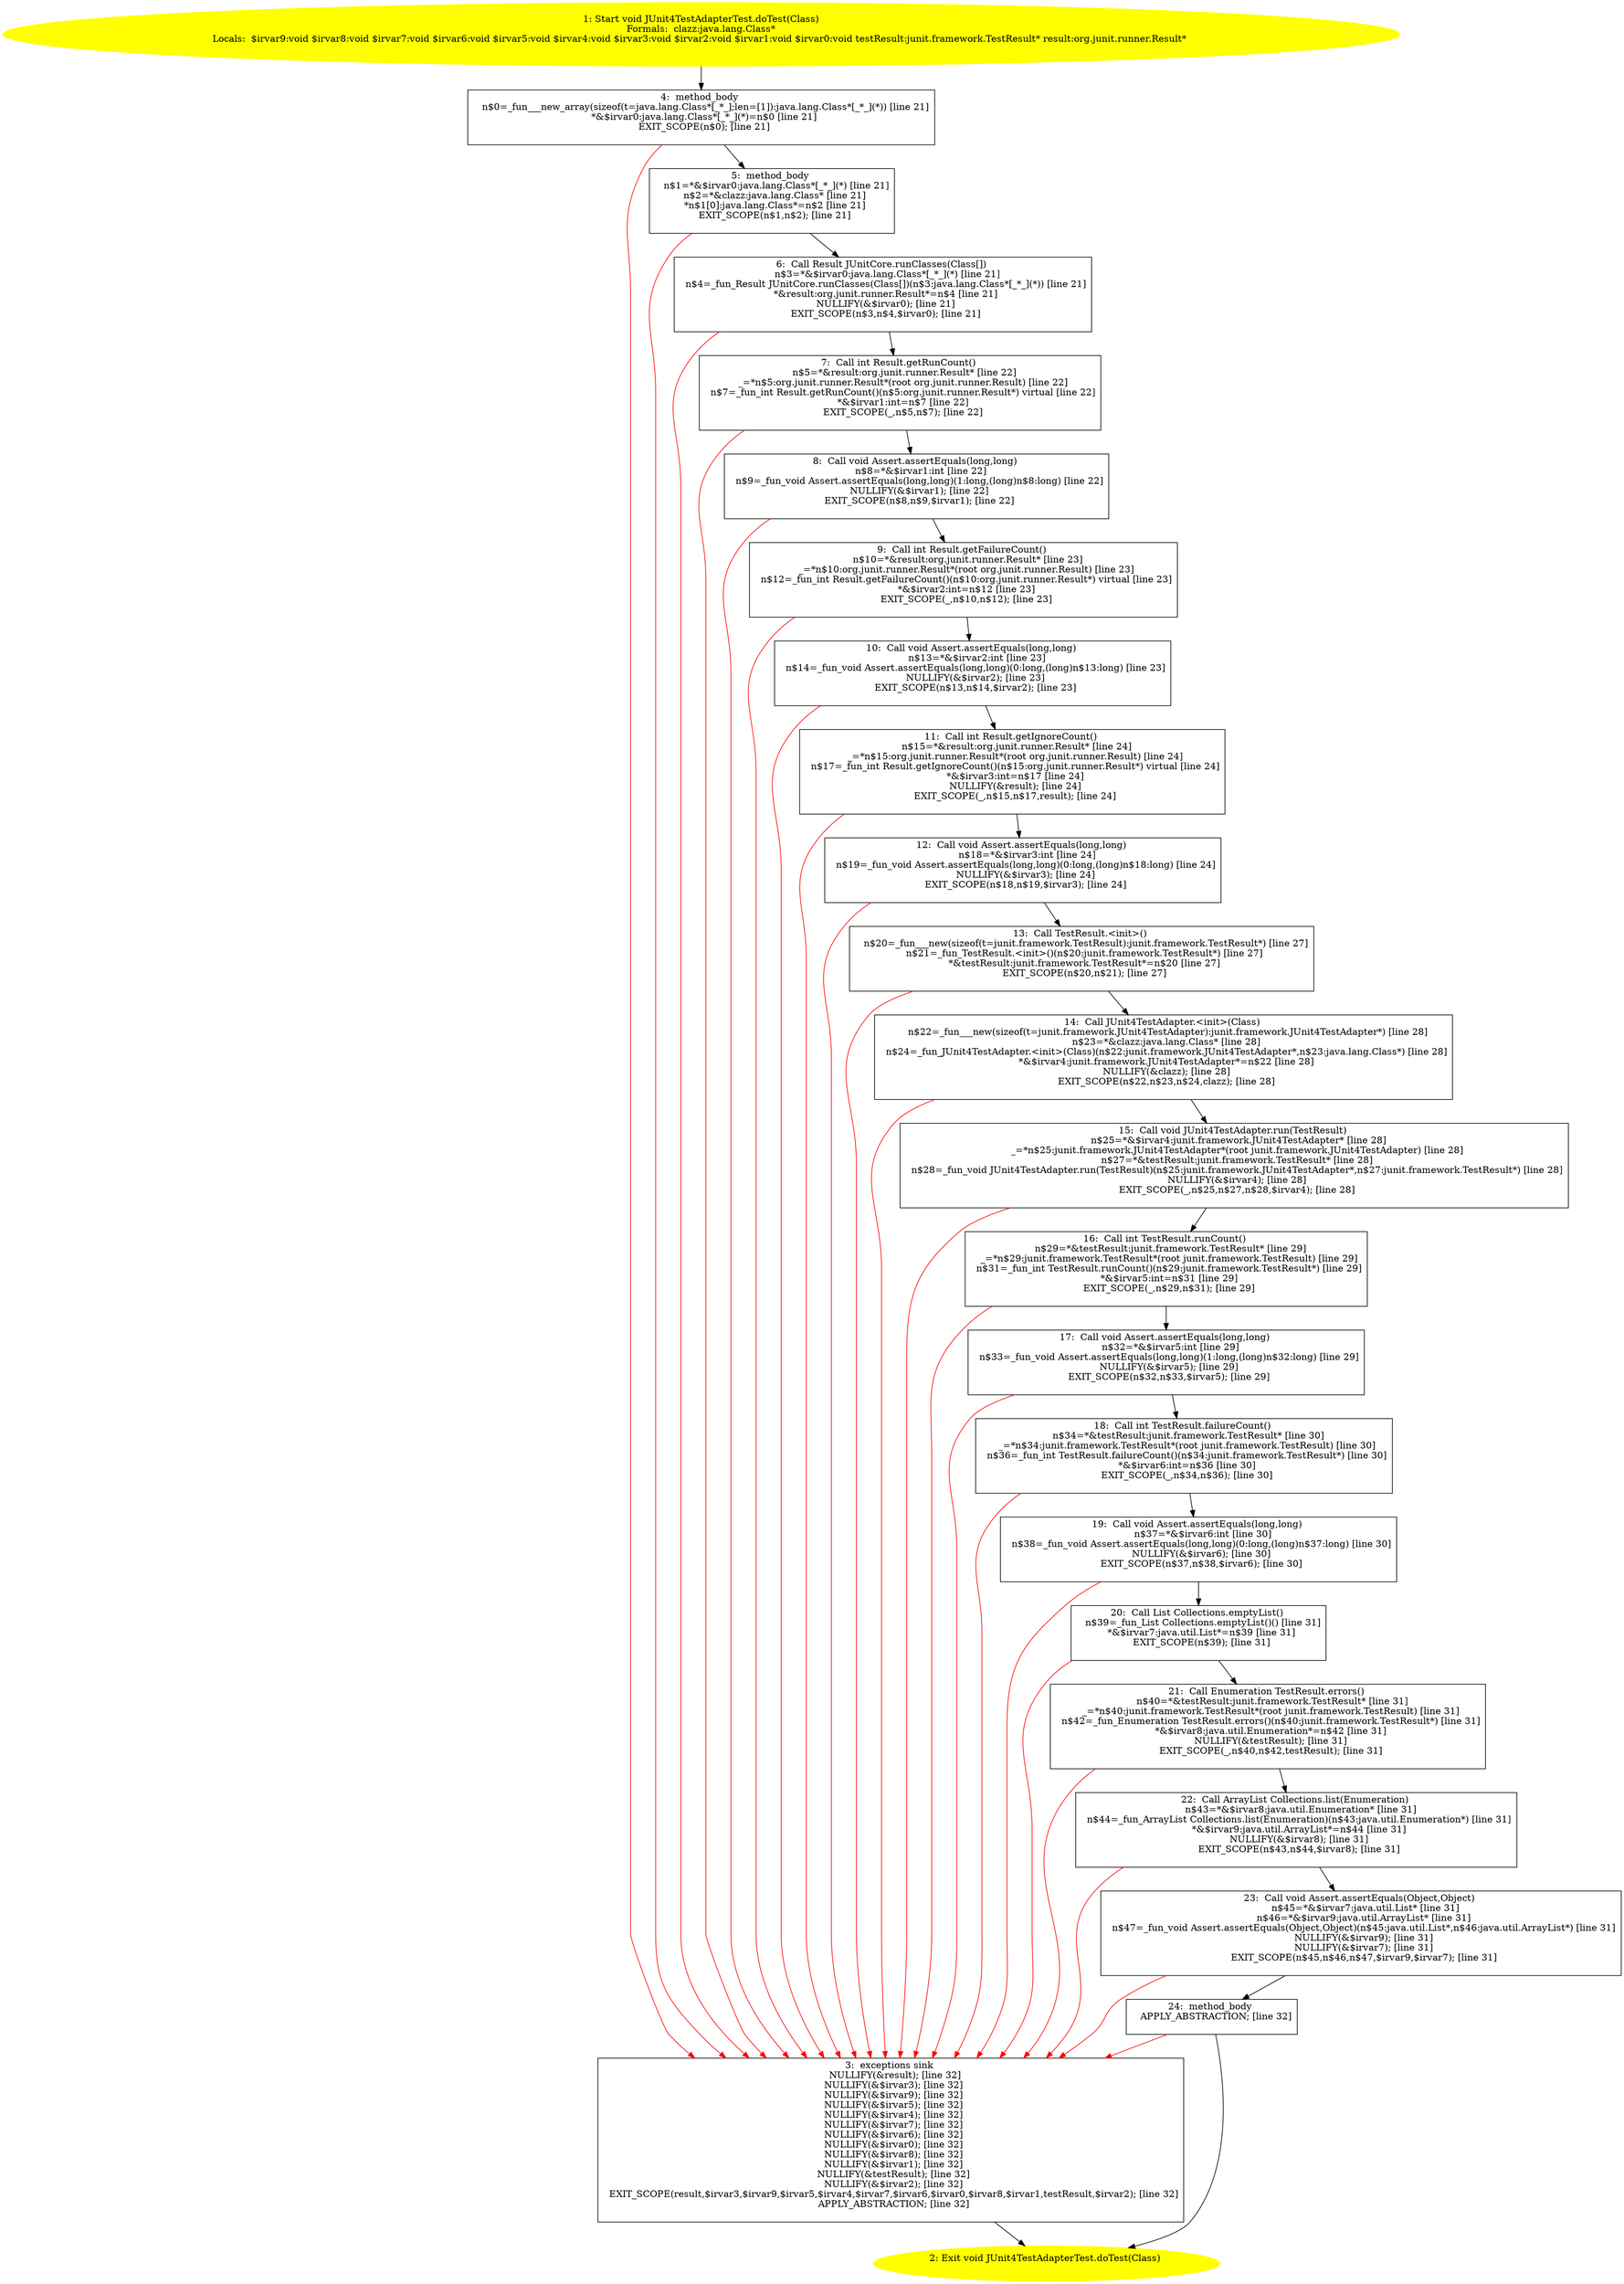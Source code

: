 /* @generated */
digraph cfg {
"org.junit.tests.junit3compatibility.JUnit4TestAdapterTest.doTest(java.lang.Class):void.3ee4aec329c1deb47197209eba9cfced_1" [label="1: Start void JUnit4TestAdapterTest.doTest(Class)\nFormals:  clazz:java.lang.Class*\nLocals:  $irvar9:void $irvar8:void $irvar7:void $irvar6:void $irvar5:void $irvar4:void $irvar3:void $irvar2:void $irvar1:void $irvar0:void testResult:junit.framework.TestResult* result:org.junit.runner.Result* \n  " color=yellow style=filled]
	

	 "org.junit.tests.junit3compatibility.JUnit4TestAdapterTest.doTest(java.lang.Class):void.3ee4aec329c1deb47197209eba9cfced_1" -> "org.junit.tests.junit3compatibility.JUnit4TestAdapterTest.doTest(java.lang.Class):void.3ee4aec329c1deb47197209eba9cfced_4" ;
"org.junit.tests.junit3compatibility.JUnit4TestAdapterTest.doTest(java.lang.Class):void.3ee4aec329c1deb47197209eba9cfced_2" [label="2: Exit void JUnit4TestAdapterTest.doTest(Class) \n  " color=yellow style=filled]
	

"org.junit.tests.junit3compatibility.JUnit4TestAdapterTest.doTest(java.lang.Class):void.3ee4aec329c1deb47197209eba9cfced_3" [label="3:  exceptions sink \n   NULLIFY(&result); [line 32]\n  NULLIFY(&$irvar3); [line 32]\n  NULLIFY(&$irvar9); [line 32]\n  NULLIFY(&$irvar5); [line 32]\n  NULLIFY(&$irvar4); [line 32]\n  NULLIFY(&$irvar7); [line 32]\n  NULLIFY(&$irvar6); [line 32]\n  NULLIFY(&$irvar0); [line 32]\n  NULLIFY(&$irvar8); [line 32]\n  NULLIFY(&$irvar1); [line 32]\n  NULLIFY(&testResult); [line 32]\n  NULLIFY(&$irvar2); [line 32]\n  EXIT_SCOPE(result,$irvar3,$irvar9,$irvar5,$irvar4,$irvar7,$irvar6,$irvar0,$irvar8,$irvar1,testResult,$irvar2); [line 32]\n  APPLY_ABSTRACTION; [line 32]\n " shape="box"]
	

	 "org.junit.tests.junit3compatibility.JUnit4TestAdapterTest.doTest(java.lang.Class):void.3ee4aec329c1deb47197209eba9cfced_3" -> "org.junit.tests.junit3compatibility.JUnit4TestAdapterTest.doTest(java.lang.Class):void.3ee4aec329c1deb47197209eba9cfced_2" ;
"org.junit.tests.junit3compatibility.JUnit4TestAdapterTest.doTest(java.lang.Class):void.3ee4aec329c1deb47197209eba9cfced_4" [label="4:  method_body \n   n$0=_fun___new_array(sizeof(t=java.lang.Class*[_*_];len=[1]):java.lang.Class*[_*_](*)) [line 21]\n  *&$irvar0:java.lang.Class*[_*_](*)=n$0 [line 21]\n  EXIT_SCOPE(n$0); [line 21]\n " shape="box"]
	

	 "org.junit.tests.junit3compatibility.JUnit4TestAdapterTest.doTest(java.lang.Class):void.3ee4aec329c1deb47197209eba9cfced_4" -> "org.junit.tests.junit3compatibility.JUnit4TestAdapterTest.doTest(java.lang.Class):void.3ee4aec329c1deb47197209eba9cfced_5" ;
	 "org.junit.tests.junit3compatibility.JUnit4TestAdapterTest.doTest(java.lang.Class):void.3ee4aec329c1deb47197209eba9cfced_4" -> "org.junit.tests.junit3compatibility.JUnit4TestAdapterTest.doTest(java.lang.Class):void.3ee4aec329c1deb47197209eba9cfced_3" [color="red" ];
"org.junit.tests.junit3compatibility.JUnit4TestAdapterTest.doTest(java.lang.Class):void.3ee4aec329c1deb47197209eba9cfced_5" [label="5:  method_body \n   n$1=*&$irvar0:java.lang.Class*[_*_](*) [line 21]\n  n$2=*&clazz:java.lang.Class* [line 21]\n  *n$1[0]:java.lang.Class*=n$2 [line 21]\n  EXIT_SCOPE(n$1,n$2); [line 21]\n " shape="box"]
	

	 "org.junit.tests.junit3compatibility.JUnit4TestAdapterTest.doTest(java.lang.Class):void.3ee4aec329c1deb47197209eba9cfced_5" -> "org.junit.tests.junit3compatibility.JUnit4TestAdapterTest.doTest(java.lang.Class):void.3ee4aec329c1deb47197209eba9cfced_6" ;
	 "org.junit.tests.junit3compatibility.JUnit4TestAdapterTest.doTest(java.lang.Class):void.3ee4aec329c1deb47197209eba9cfced_5" -> "org.junit.tests.junit3compatibility.JUnit4TestAdapterTest.doTest(java.lang.Class):void.3ee4aec329c1deb47197209eba9cfced_3" [color="red" ];
"org.junit.tests.junit3compatibility.JUnit4TestAdapterTest.doTest(java.lang.Class):void.3ee4aec329c1deb47197209eba9cfced_6" [label="6:  Call Result JUnitCore.runClasses(Class[]) \n   n$3=*&$irvar0:java.lang.Class*[_*_](*) [line 21]\n  n$4=_fun_Result JUnitCore.runClasses(Class[])(n$3:java.lang.Class*[_*_](*)) [line 21]\n  *&result:org.junit.runner.Result*=n$4 [line 21]\n  NULLIFY(&$irvar0); [line 21]\n  EXIT_SCOPE(n$3,n$4,$irvar0); [line 21]\n " shape="box"]
	

	 "org.junit.tests.junit3compatibility.JUnit4TestAdapterTest.doTest(java.lang.Class):void.3ee4aec329c1deb47197209eba9cfced_6" -> "org.junit.tests.junit3compatibility.JUnit4TestAdapterTest.doTest(java.lang.Class):void.3ee4aec329c1deb47197209eba9cfced_7" ;
	 "org.junit.tests.junit3compatibility.JUnit4TestAdapterTest.doTest(java.lang.Class):void.3ee4aec329c1deb47197209eba9cfced_6" -> "org.junit.tests.junit3compatibility.JUnit4TestAdapterTest.doTest(java.lang.Class):void.3ee4aec329c1deb47197209eba9cfced_3" [color="red" ];
"org.junit.tests.junit3compatibility.JUnit4TestAdapterTest.doTest(java.lang.Class):void.3ee4aec329c1deb47197209eba9cfced_7" [label="7:  Call int Result.getRunCount() \n   n$5=*&result:org.junit.runner.Result* [line 22]\n  _=*n$5:org.junit.runner.Result*(root org.junit.runner.Result) [line 22]\n  n$7=_fun_int Result.getRunCount()(n$5:org.junit.runner.Result*) virtual [line 22]\n  *&$irvar1:int=n$7 [line 22]\n  EXIT_SCOPE(_,n$5,n$7); [line 22]\n " shape="box"]
	

	 "org.junit.tests.junit3compatibility.JUnit4TestAdapterTest.doTest(java.lang.Class):void.3ee4aec329c1deb47197209eba9cfced_7" -> "org.junit.tests.junit3compatibility.JUnit4TestAdapterTest.doTest(java.lang.Class):void.3ee4aec329c1deb47197209eba9cfced_8" ;
	 "org.junit.tests.junit3compatibility.JUnit4TestAdapterTest.doTest(java.lang.Class):void.3ee4aec329c1deb47197209eba9cfced_7" -> "org.junit.tests.junit3compatibility.JUnit4TestAdapterTest.doTest(java.lang.Class):void.3ee4aec329c1deb47197209eba9cfced_3" [color="red" ];
"org.junit.tests.junit3compatibility.JUnit4TestAdapterTest.doTest(java.lang.Class):void.3ee4aec329c1deb47197209eba9cfced_8" [label="8:  Call void Assert.assertEquals(long,long) \n   n$8=*&$irvar1:int [line 22]\n  n$9=_fun_void Assert.assertEquals(long,long)(1:long,(long)n$8:long) [line 22]\n  NULLIFY(&$irvar1); [line 22]\n  EXIT_SCOPE(n$8,n$9,$irvar1); [line 22]\n " shape="box"]
	

	 "org.junit.tests.junit3compatibility.JUnit4TestAdapterTest.doTest(java.lang.Class):void.3ee4aec329c1deb47197209eba9cfced_8" -> "org.junit.tests.junit3compatibility.JUnit4TestAdapterTest.doTest(java.lang.Class):void.3ee4aec329c1deb47197209eba9cfced_9" ;
	 "org.junit.tests.junit3compatibility.JUnit4TestAdapterTest.doTest(java.lang.Class):void.3ee4aec329c1deb47197209eba9cfced_8" -> "org.junit.tests.junit3compatibility.JUnit4TestAdapterTest.doTest(java.lang.Class):void.3ee4aec329c1deb47197209eba9cfced_3" [color="red" ];
"org.junit.tests.junit3compatibility.JUnit4TestAdapterTest.doTest(java.lang.Class):void.3ee4aec329c1deb47197209eba9cfced_9" [label="9:  Call int Result.getFailureCount() \n   n$10=*&result:org.junit.runner.Result* [line 23]\n  _=*n$10:org.junit.runner.Result*(root org.junit.runner.Result) [line 23]\n  n$12=_fun_int Result.getFailureCount()(n$10:org.junit.runner.Result*) virtual [line 23]\n  *&$irvar2:int=n$12 [line 23]\n  EXIT_SCOPE(_,n$10,n$12); [line 23]\n " shape="box"]
	

	 "org.junit.tests.junit3compatibility.JUnit4TestAdapterTest.doTest(java.lang.Class):void.3ee4aec329c1deb47197209eba9cfced_9" -> "org.junit.tests.junit3compatibility.JUnit4TestAdapterTest.doTest(java.lang.Class):void.3ee4aec329c1deb47197209eba9cfced_10" ;
	 "org.junit.tests.junit3compatibility.JUnit4TestAdapterTest.doTest(java.lang.Class):void.3ee4aec329c1deb47197209eba9cfced_9" -> "org.junit.tests.junit3compatibility.JUnit4TestAdapterTest.doTest(java.lang.Class):void.3ee4aec329c1deb47197209eba9cfced_3" [color="red" ];
"org.junit.tests.junit3compatibility.JUnit4TestAdapterTest.doTest(java.lang.Class):void.3ee4aec329c1deb47197209eba9cfced_10" [label="10:  Call void Assert.assertEquals(long,long) \n   n$13=*&$irvar2:int [line 23]\n  n$14=_fun_void Assert.assertEquals(long,long)(0:long,(long)n$13:long) [line 23]\n  NULLIFY(&$irvar2); [line 23]\n  EXIT_SCOPE(n$13,n$14,$irvar2); [line 23]\n " shape="box"]
	

	 "org.junit.tests.junit3compatibility.JUnit4TestAdapterTest.doTest(java.lang.Class):void.3ee4aec329c1deb47197209eba9cfced_10" -> "org.junit.tests.junit3compatibility.JUnit4TestAdapterTest.doTest(java.lang.Class):void.3ee4aec329c1deb47197209eba9cfced_11" ;
	 "org.junit.tests.junit3compatibility.JUnit4TestAdapterTest.doTest(java.lang.Class):void.3ee4aec329c1deb47197209eba9cfced_10" -> "org.junit.tests.junit3compatibility.JUnit4TestAdapterTest.doTest(java.lang.Class):void.3ee4aec329c1deb47197209eba9cfced_3" [color="red" ];
"org.junit.tests.junit3compatibility.JUnit4TestAdapterTest.doTest(java.lang.Class):void.3ee4aec329c1deb47197209eba9cfced_11" [label="11:  Call int Result.getIgnoreCount() \n   n$15=*&result:org.junit.runner.Result* [line 24]\n  _=*n$15:org.junit.runner.Result*(root org.junit.runner.Result) [line 24]\n  n$17=_fun_int Result.getIgnoreCount()(n$15:org.junit.runner.Result*) virtual [line 24]\n  *&$irvar3:int=n$17 [line 24]\n  NULLIFY(&result); [line 24]\n  EXIT_SCOPE(_,n$15,n$17,result); [line 24]\n " shape="box"]
	

	 "org.junit.tests.junit3compatibility.JUnit4TestAdapterTest.doTest(java.lang.Class):void.3ee4aec329c1deb47197209eba9cfced_11" -> "org.junit.tests.junit3compatibility.JUnit4TestAdapterTest.doTest(java.lang.Class):void.3ee4aec329c1deb47197209eba9cfced_12" ;
	 "org.junit.tests.junit3compatibility.JUnit4TestAdapterTest.doTest(java.lang.Class):void.3ee4aec329c1deb47197209eba9cfced_11" -> "org.junit.tests.junit3compatibility.JUnit4TestAdapterTest.doTest(java.lang.Class):void.3ee4aec329c1deb47197209eba9cfced_3" [color="red" ];
"org.junit.tests.junit3compatibility.JUnit4TestAdapterTest.doTest(java.lang.Class):void.3ee4aec329c1deb47197209eba9cfced_12" [label="12:  Call void Assert.assertEquals(long,long) \n   n$18=*&$irvar3:int [line 24]\n  n$19=_fun_void Assert.assertEquals(long,long)(0:long,(long)n$18:long) [line 24]\n  NULLIFY(&$irvar3); [line 24]\n  EXIT_SCOPE(n$18,n$19,$irvar3); [line 24]\n " shape="box"]
	

	 "org.junit.tests.junit3compatibility.JUnit4TestAdapterTest.doTest(java.lang.Class):void.3ee4aec329c1deb47197209eba9cfced_12" -> "org.junit.tests.junit3compatibility.JUnit4TestAdapterTest.doTest(java.lang.Class):void.3ee4aec329c1deb47197209eba9cfced_13" ;
	 "org.junit.tests.junit3compatibility.JUnit4TestAdapterTest.doTest(java.lang.Class):void.3ee4aec329c1deb47197209eba9cfced_12" -> "org.junit.tests.junit3compatibility.JUnit4TestAdapterTest.doTest(java.lang.Class):void.3ee4aec329c1deb47197209eba9cfced_3" [color="red" ];
"org.junit.tests.junit3compatibility.JUnit4TestAdapterTest.doTest(java.lang.Class):void.3ee4aec329c1deb47197209eba9cfced_13" [label="13:  Call TestResult.<init>() \n   n$20=_fun___new(sizeof(t=junit.framework.TestResult):junit.framework.TestResult*) [line 27]\n  n$21=_fun_TestResult.<init>()(n$20:junit.framework.TestResult*) [line 27]\n  *&testResult:junit.framework.TestResult*=n$20 [line 27]\n  EXIT_SCOPE(n$20,n$21); [line 27]\n " shape="box"]
	

	 "org.junit.tests.junit3compatibility.JUnit4TestAdapterTest.doTest(java.lang.Class):void.3ee4aec329c1deb47197209eba9cfced_13" -> "org.junit.tests.junit3compatibility.JUnit4TestAdapterTest.doTest(java.lang.Class):void.3ee4aec329c1deb47197209eba9cfced_14" ;
	 "org.junit.tests.junit3compatibility.JUnit4TestAdapterTest.doTest(java.lang.Class):void.3ee4aec329c1deb47197209eba9cfced_13" -> "org.junit.tests.junit3compatibility.JUnit4TestAdapterTest.doTest(java.lang.Class):void.3ee4aec329c1deb47197209eba9cfced_3" [color="red" ];
"org.junit.tests.junit3compatibility.JUnit4TestAdapterTest.doTest(java.lang.Class):void.3ee4aec329c1deb47197209eba9cfced_14" [label="14:  Call JUnit4TestAdapter.<init>(Class) \n   n$22=_fun___new(sizeof(t=junit.framework.JUnit4TestAdapter):junit.framework.JUnit4TestAdapter*) [line 28]\n  n$23=*&clazz:java.lang.Class* [line 28]\n  n$24=_fun_JUnit4TestAdapter.<init>(Class)(n$22:junit.framework.JUnit4TestAdapter*,n$23:java.lang.Class*) [line 28]\n  *&$irvar4:junit.framework.JUnit4TestAdapter*=n$22 [line 28]\n  NULLIFY(&clazz); [line 28]\n  EXIT_SCOPE(n$22,n$23,n$24,clazz); [line 28]\n " shape="box"]
	

	 "org.junit.tests.junit3compatibility.JUnit4TestAdapterTest.doTest(java.lang.Class):void.3ee4aec329c1deb47197209eba9cfced_14" -> "org.junit.tests.junit3compatibility.JUnit4TestAdapterTest.doTest(java.lang.Class):void.3ee4aec329c1deb47197209eba9cfced_15" ;
	 "org.junit.tests.junit3compatibility.JUnit4TestAdapterTest.doTest(java.lang.Class):void.3ee4aec329c1deb47197209eba9cfced_14" -> "org.junit.tests.junit3compatibility.JUnit4TestAdapterTest.doTest(java.lang.Class):void.3ee4aec329c1deb47197209eba9cfced_3" [color="red" ];
"org.junit.tests.junit3compatibility.JUnit4TestAdapterTest.doTest(java.lang.Class):void.3ee4aec329c1deb47197209eba9cfced_15" [label="15:  Call void JUnit4TestAdapter.run(TestResult) \n   n$25=*&$irvar4:junit.framework.JUnit4TestAdapter* [line 28]\n  _=*n$25:junit.framework.JUnit4TestAdapter*(root junit.framework.JUnit4TestAdapter) [line 28]\n  n$27=*&testResult:junit.framework.TestResult* [line 28]\n  n$28=_fun_void JUnit4TestAdapter.run(TestResult)(n$25:junit.framework.JUnit4TestAdapter*,n$27:junit.framework.TestResult*) [line 28]\n  NULLIFY(&$irvar4); [line 28]\n  EXIT_SCOPE(_,n$25,n$27,n$28,$irvar4); [line 28]\n " shape="box"]
	

	 "org.junit.tests.junit3compatibility.JUnit4TestAdapterTest.doTest(java.lang.Class):void.3ee4aec329c1deb47197209eba9cfced_15" -> "org.junit.tests.junit3compatibility.JUnit4TestAdapterTest.doTest(java.lang.Class):void.3ee4aec329c1deb47197209eba9cfced_16" ;
	 "org.junit.tests.junit3compatibility.JUnit4TestAdapterTest.doTest(java.lang.Class):void.3ee4aec329c1deb47197209eba9cfced_15" -> "org.junit.tests.junit3compatibility.JUnit4TestAdapterTest.doTest(java.lang.Class):void.3ee4aec329c1deb47197209eba9cfced_3" [color="red" ];
"org.junit.tests.junit3compatibility.JUnit4TestAdapterTest.doTest(java.lang.Class):void.3ee4aec329c1deb47197209eba9cfced_16" [label="16:  Call int TestResult.runCount() \n   n$29=*&testResult:junit.framework.TestResult* [line 29]\n  _=*n$29:junit.framework.TestResult*(root junit.framework.TestResult) [line 29]\n  n$31=_fun_int TestResult.runCount()(n$29:junit.framework.TestResult*) [line 29]\n  *&$irvar5:int=n$31 [line 29]\n  EXIT_SCOPE(_,n$29,n$31); [line 29]\n " shape="box"]
	

	 "org.junit.tests.junit3compatibility.JUnit4TestAdapterTest.doTest(java.lang.Class):void.3ee4aec329c1deb47197209eba9cfced_16" -> "org.junit.tests.junit3compatibility.JUnit4TestAdapterTest.doTest(java.lang.Class):void.3ee4aec329c1deb47197209eba9cfced_17" ;
	 "org.junit.tests.junit3compatibility.JUnit4TestAdapterTest.doTest(java.lang.Class):void.3ee4aec329c1deb47197209eba9cfced_16" -> "org.junit.tests.junit3compatibility.JUnit4TestAdapterTest.doTest(java.lang.Class):void.3ee4aec329c1deb47197209eba9cfced_3" [color="red" ];
"org.junit.tests.junit3compatibility.JUnit4TestAdapterTest.doTest(java.lang.Class):void.3ee4aec329c1deb47197209eba9cfced_17" [label="17:  Call void Assert.assertEquals(long,long) \n   n$32=*&$irvar5:int [line 29]\n  n$33=_fun_void Assert.assertEquals(long,long)(1:long,(long)n$32:long) [line 29]\n  NULLIFY(&$irvar5); [line 29]\n  EXIT_SCOPE(n$32,n$33,$irvar5); [line 29]\n " shape="box"]
	

	 "org.junit.tests.junit3compatibility.JUnit4TestAdapterTest.doTest(java.lang.Class):void.3ee4aec329c1deb47197209eba9cfced_17" -> "org.junit.tests.junit3compatibility.JUnit4TestAdapterTest.doTest(java.lang.Class):void.3ee4aec329c1deb47197209eba9cfced_18" ;
	 "org.junit.tests.junit3compatibility.JUnit4TestAdapterTest.doTest(java.lang.Class):void.3ee4aec329c1deb47197209eba9cfced_17" -> "org.junit.tests.junit3compatibility.JUnit4TestAdapterTest.doTest(java.lang.Class):void.3ee4aec329c1deb47197209eba9cfced_3" [color="red" ];
"org.junit.tests.junit3compatibility.JUnit4TestAdapterTest.doTest(java.lang.Class):void.3ee4aec329c1deb47197209eba9cfced_18" [label="18:  Call int TestResult.failureCount() \n   n$34=*&testResult:junit.framework.TestResult* [line 30]\n  _=*n$34:junit.framework.TestResult*(root junit.framework.TestResult) [line 30]\n  n$36=_fun_int TestResult.failureCount()(n$34:junit.framework.TestResult*) [line 30]\n  *&$irvar6:int=n$36 [line 30]\n  EXIT_SCOPE(_,n$34,n$36); [line 30]\n " shape="box"]
	

	 "org.junit.tests.junit3compatibility.JUnit4TestAdapterTest.doTest(java.lang.Class):void.3ee4aec329c1deb47197209eba9cfced_18" -> "org.junit.tests.junit3compatibility.JUnit4TestAdapterTest.doTest(java.lang.Class):void.3ee4aec329c1deb47197209eba9cfced_19" ;
	 "org.junit.tests.junit3compatibility.JUnit4TestAdapterTest.doTest(java.lang.Class):void.3ee4aec329c1deb47197209eba9cfced_18" -> "org.junit.tests.junit3compatibility.JUnit4TestAdapterTest.doTest(java.lang.Class):void.3ee4aec329c1deb47197209eba9cfced_3" [color="red" ];
"org.junit.tests.junit3compatibility.JUnit4TestAdapterTest.doTest(java.lang.Class):void.3ee4aec329c1deb47197209eba9cfced_19" [label="19:  Call void Assert.assertEquals(long,long) \n   n$37=*&$irvar6:int [line 30]\n  n$38=_fun_void Assert.assertEquals(long,long)(0:long,(long)n$37:long) [line 30]\n  NULLIFY(&$irvar6); [line 30]\n  EXIT_SCOPE(n$37,n$38,$irvar6); [line 30]\n " shape="box"]
	

	 "org.junit.tests.junit3compatibility.JUnit4TestAdapterTest.doTest(java.lang.Class):void.3ee4aec329c1deb47197209eba9cfced_19" -> "org.junit.tests.junit3compatibility.JUnit4TestAdapterTest.doTest(java.lang.Class):void.3ee4aec329c1deb47197209eba9cfced_20" ;
	 "org.junit.tests.junit3compatibility.JUnit4TestAdapterTest.doTest(java.lang.Class):void.3ee4aec329c1deb47197209eba9cfced_19" -> "org.junit.tests.junit3compatibility.JUnit4TestAdapterTest.doTest(java.lang.Class):void.3ee4aec329c1deb47197209eba9cfced_3" [color="red" ];
"org.junit.tests.junit3compatibility.JUnit4TestAdapterTest.doTest(java.lang.Class):void.3ee4aec329c1deb47197209eba9cfced_20" [label="20:  Call List Collections.emptyList() \n   n$39=_fun_List Collections.emptyList()() [line 31]\n  *&$irvar7:java.util.List*=n$39 [line 31]\n  EXIT_SCOPE(n$39); [line 31]\n " shape="box"]
	

	 "org.junit.tests.junit3compatibility.JUnit4TestAdapterTest.doTest(java.lang.Class):void.3ee4aec329c1deb47197209eba9cfced_20" -> "org.junit.tests.junit3compatibility.JUnit4TestAdapterTest.doTest(java.lang.Class):void.3ee4aec329c1deb47197209eba9cfced_21" ;
	 "org.junit.tests.junit3compatibility.JUnit4TestAdapterTest.doTest(java.lang.Class):void.3ee4aec329c1deb47197209eba9cfced_20" -> "org.junit.tests.junit3compatibility.JUnit4TestAdapterTest.doTest(java.lang.Class):void.3ee4aec329c1deb47197209eba9cfced_3" [color="red" ];
"org.junit.tests.junit3compatibility.JUnit4TestAdapterTest.doTest(java.lang.Class):void.3ee4aec329c1deb47197209eba9cfced_21" [label="21:  Call Enumeration TestResult.errors() \n   n$40=*&testResult:junit.framework.TestResult* [line 31]\n  _=*n$40:junit.framework.TestResult*(root junit.framework.TestResult) [line 31]\n  n$42=_fun_Enumeration TestResult.errors()(n$40:junit.framework.TestResult*) [line 31]\n  *&$irvar8:java.util.Enumeration*=n$42 [line 31]\n  NULLIFY(&testResult); [line 31]\n  EXIT_SCOPE(_,n$40,n$42,testResult); [line 31]\n " shape="box"]
	

	 "org.junit.tests.junit3compatibility.JUnit4TestAdapterTest.doTest(java.lang.Class):void.3ee4aec329c1deb47197209eba9cfced_21" -> "org.junit.tests.junit3compatibility.JUnit4TestAdapterTest.doTest(java.lang.Class):void.3ee4aec329c1deb47197209eba9cfced_22" ;
	 "org.junit.tests.junit3compatibility.JUnit4TestAdapterTest.doTest(java.lang.Class):void.3ee4aec329c1deb47197209eba9cfced_21" -> "org.junit.tests.junit3compatibility.JUnit4TestAdapterTest.doTest(java.lang.Class):void.3ee4aec329c1deb47197209eba9cfced_3" [color="red" ];
"org.junit.tests.junit3compatibility.JUnit4TestAdapterTest.doTest(java.lang.Class):void.3ee4aec329c1deb47197209eba9cfced_22" [label="22:  Call ArrayList Collections.list(Enumeration) \n   n$43=*&$irvar8:java.util.Enumeration* [line 31]\n  n$44=_fun_ArrayList Collections.list(Enumeration)(n$43:java.util.Enumeration*) [line 31]\n  *&$irvar9:java.util.ArrayList*=n$44 [line 31]\n  NULLIFY(&$irvar8); [line 31]\n  EXIT_SCOPE(n$43,n$44,$irvar8); [line 31]\n " shape="box"]
	

	 "org.junit.tests.junit3compatibility.JUnit4TestAdapterTest.doTest(java.lang.Class):void.3ee4aec329c1deb47197209eba9cfced_22" -> "org.junit.tests.junit3compatibility.JUnit4TestAdapterTest.doTest(java.lang.Class):void.3ee4aec329c1deb47197209eba9cfced_23" ;
	 "org.junit.tests.junit3compatibility.JUnit4TestAdapterTest.doTest(java.lang.Class):void.3ee4aec329c1deb47197209eba9cfced_22" -> "org.junit.tests.junit3compatibility.JUnit4TestAdapterTest.doTest(java.lang.Class):void.3ee4aec329c1deb47197209eba9cfced_3" [color="red" ];
"org.junit.tests.junit3compatibility.JUnit4TestAdapterTest.doTest(java.lang.Class):void.3ee4aec329c1deb47197209eba9cfced_23" [label="23:  Call void Assert.assertEquals(Object,Object) \n   n$45=*&$irvar7:java.util.List* [line 31]\n  n$46=*&$irvar9:java.util.ArrayList* [line 31]\n  n$47=_fun_void Assert.assertEquals(Object,Object)(n$45:java.util.List*,n$46:java.util.ArrayList*) [line 31]\n  NULLIFY(&$irvar9); [line 31]\n  NULLIFY(&$irvar7); [line 31]\n  EXIT_SCOPE(n$45,n$46,n$47,$irvar9,$irvar7); [line 31]\n " shape="box"]
	

	 "org.junit.tests.junit3compatibility.JUnit4TestAdapterTest.doTest(java.lang.Class):void.3ee4aec329c1deb47197209eba9cfced_23" -> "org.junit.tests.junit3compatibility.JUnit4TestAdapterTest.doTest(java.lang.Class):void.3ee4aec329c1deb47197209eba9cfced_24" ;
	 "org.junit.tests.junit3compatibility.JUnit4TestAdapterTest.doTest(java.lang.Class):void.3ee4aec329c1deb47197209eba9cfced_23" -> "org.junit.tests.junit3compatibility.JUnit4TestAdapterTest.doTest(java.lang.Class):void.3ee4aec329c1deb47197209eba9cfced_3" [color="red" ];
"org.junit.tests.junit3compatibility.JUnit4TestAdapterTest.doTest(java.lang.Class):void.3ee4aec329c1deb47197209eba9cfced_24" [label="24:  method_body \n   APPLY_ABSTRACTION; [line 32]\n " shape="box"]
	

	 "org.junit.tests.junit3compatibility.JUnit4TestAdapterTest.doTest(java.lang.Class):void.3ee4aec329c1deb47197209eba9cfced_24" -> "org.junit.tests.junit3compatibility.JUnit4TestAdapterTest.doTest(java.lang.Class):void.3ee4aec329c1deb47197209eba9cfced_2" ;
	 "org.junit.tests.junit3compatibility.JUnit4TestAdapterTest.doTest(java.lang.Class):void.3ee4aec329c1deb47197209eba9cfced_24" -> "org.junit.tests.junit3compatibility.JUnit4TestAdapterTest.doTest(java.lang.Class):void.3ee4aec329c1deb47197209eba9cfced_3" [color="red" ];
}
